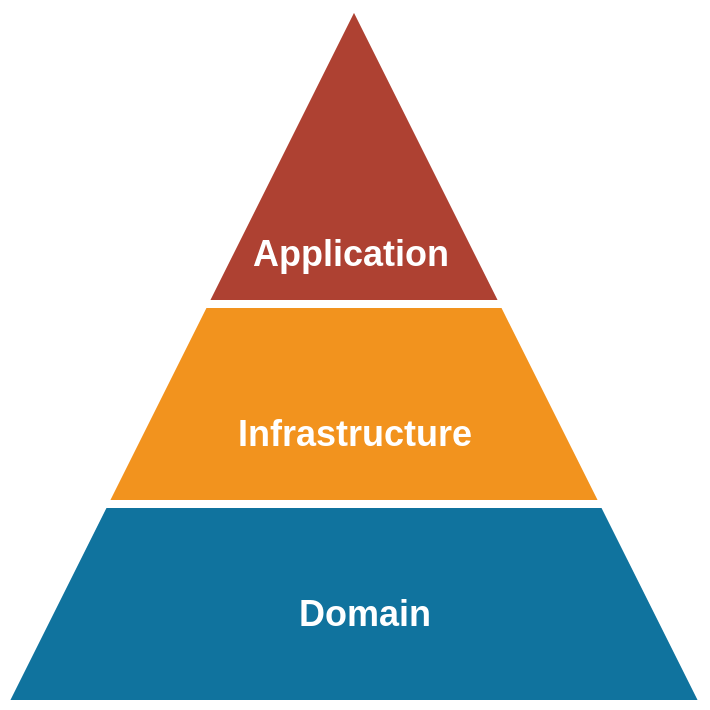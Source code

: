 <mxfile version="22.0.0" type="device">
  <diagram name="Page-1" id="hZzNIiCBkuUNQjhO7B14">
    <mxGraphModel dx="1034" dy="1102" grid="1" gridSize="10" guides="1" tooltips="1" connect="1" arrows="1" fold="1" page="1" pageScale="1" pageWidth="850" pageHeight="1100" math="0" shadow="0">
      <root>
        <mxCell id="0" />
        <mxCell id="1" parent="0" />
        <mxCell id="Ps3MbXXTPknuhHf4HaLj-1" value="" style="group" vertex="1" connectable="0" parent="1">
          <mxGeometry x="970" y="1050" width="350" height="350" as="geometry" />
        </mxCell>
        <mxCell id="Ps3MbXXTPknuhHf4HaLj-2" value="" style="triangle;direction=north;strokeWidth=4;html=1;fillColor=#10739E;strokeColor=#ffffff;shadow=0;fontSize=10;fontColor=#FFFFFF;align=center;fontStyle=0;whiteSpace=wrap;spacing=10;" vertex="1" parent="Ps3MbXXTPknuhHf4HaLj-1">
          <mxGeometry width="350" height="350" as="geometry" />
        </mxCell>
        <mxCell id="Ps3MbXXTPknuhHf4HaLj-3" value="" style="triangle;direction=north;strokeWidth=4;html=1;fillColor=#F2931E;strokeColor=#ffffff;shadow=0;fontSize=10;fontColor=#FFFFFF;align=center;fontStyle=0;whiteSpace=wrap;spacing=10;" vertex="1" parent="Ps3MbXXTPknuhHf4HaLj-1">
          <mxGeometry x="50" width="250" height="250" as="geometry" />
        </mxCell>
        <mxCell id="Ps3MbXXTPknuhHf4HaLj-4" value="" style="triangle;direction=north;strokeWidth=4;html=1;fillColor=#AE4132;strokeColor=#ffffff;shadow=0;fontSize=10;fontColor=#FFFFFF;align=center;fontStyle=0;whiteSpace=wrap;spacing=10;" vertex="1" parent="Ps3MbXXTPknuhHf4HaLj-1">
          <mxGeometry x="100" width="150" height="150" as="geometry" />
        </mxCell>
        <mxCell id="Ps3MbXXTPknuhHf4HaLj-5" value="Application" style="text;html=1;align=center;verticalAlign=middle;resizable=0;points=[];autosize=1;strokeColor=none;fillColor=none;fontColor=#FFFFFF;fontStyle=1;fontSize=18;" vertex="1" parent="Ps3MbXXTPknuhHf4HaLj-1">
          <mxGeometry x="113" y="105" width="120" height="40" as="geometry" />
        </mxCell>
        <mxCell id="Ps3MbXXTPknuhHf4HaLj-6" value="Infrastructure" style="text;html=1;align=center;verticalAlign=middle;resizable=0;points=[];autosize=1;strokeColor=none;fillColor=none;fontColor=#FFFFFF;fontStyle=1;fontSize=18;" vertex="1" parent="Ps3MbXXTPknuhHf4HaLj-1">
          <mxGeometry x="105" y="195" width="140" height="40" as="geometry" />
        </mxCell>
        <mxCell id="Ps3MbXXTPknuhHf4HaLj-7" value="Domain" style="text;html=1;align=center;verticalAlign=middle;resizable=0;points=[];autosize=1;strokeColor=none;fillColor=none;fontColor=#FFFFFF;fontStyle=1;fontSize=18;" vertex="1" parent="Ps3MbXXTPknuhHf4HaLj-1">
          <mxGeometry x="135" y="285" width="90" height="40" as="geometry" />
        </mxCell>
      </root>
    </mxGraphModel>
  </diagram>
</mxfile>
